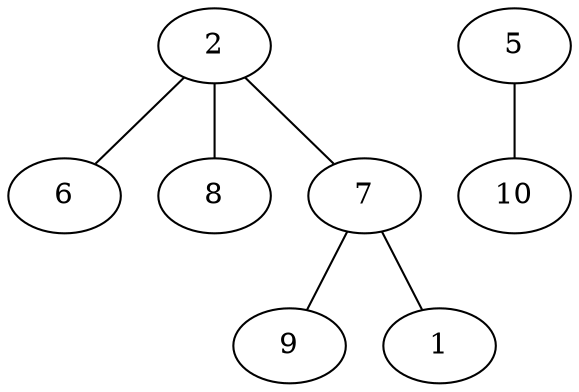 strict graph "" {
	2	 [style=vertex];
	6	 [style=vertex];
	2 -- 6	 [style="edge"];
	8	 [style=vertex];
	2 -- 8	 [style="edge"];
	7	 [style=vertex];
	2 -- 7	 [style="edge"];
	9	 [style=vertex];
	7 -- 9	 [style="edge"];
	1	 [style=vertex];
	7 -- 1	 [style="edge"];
	5	 [style=vertex];
	10	 [style=vertex];
	5 -- 10	 [style="edge"];
}
